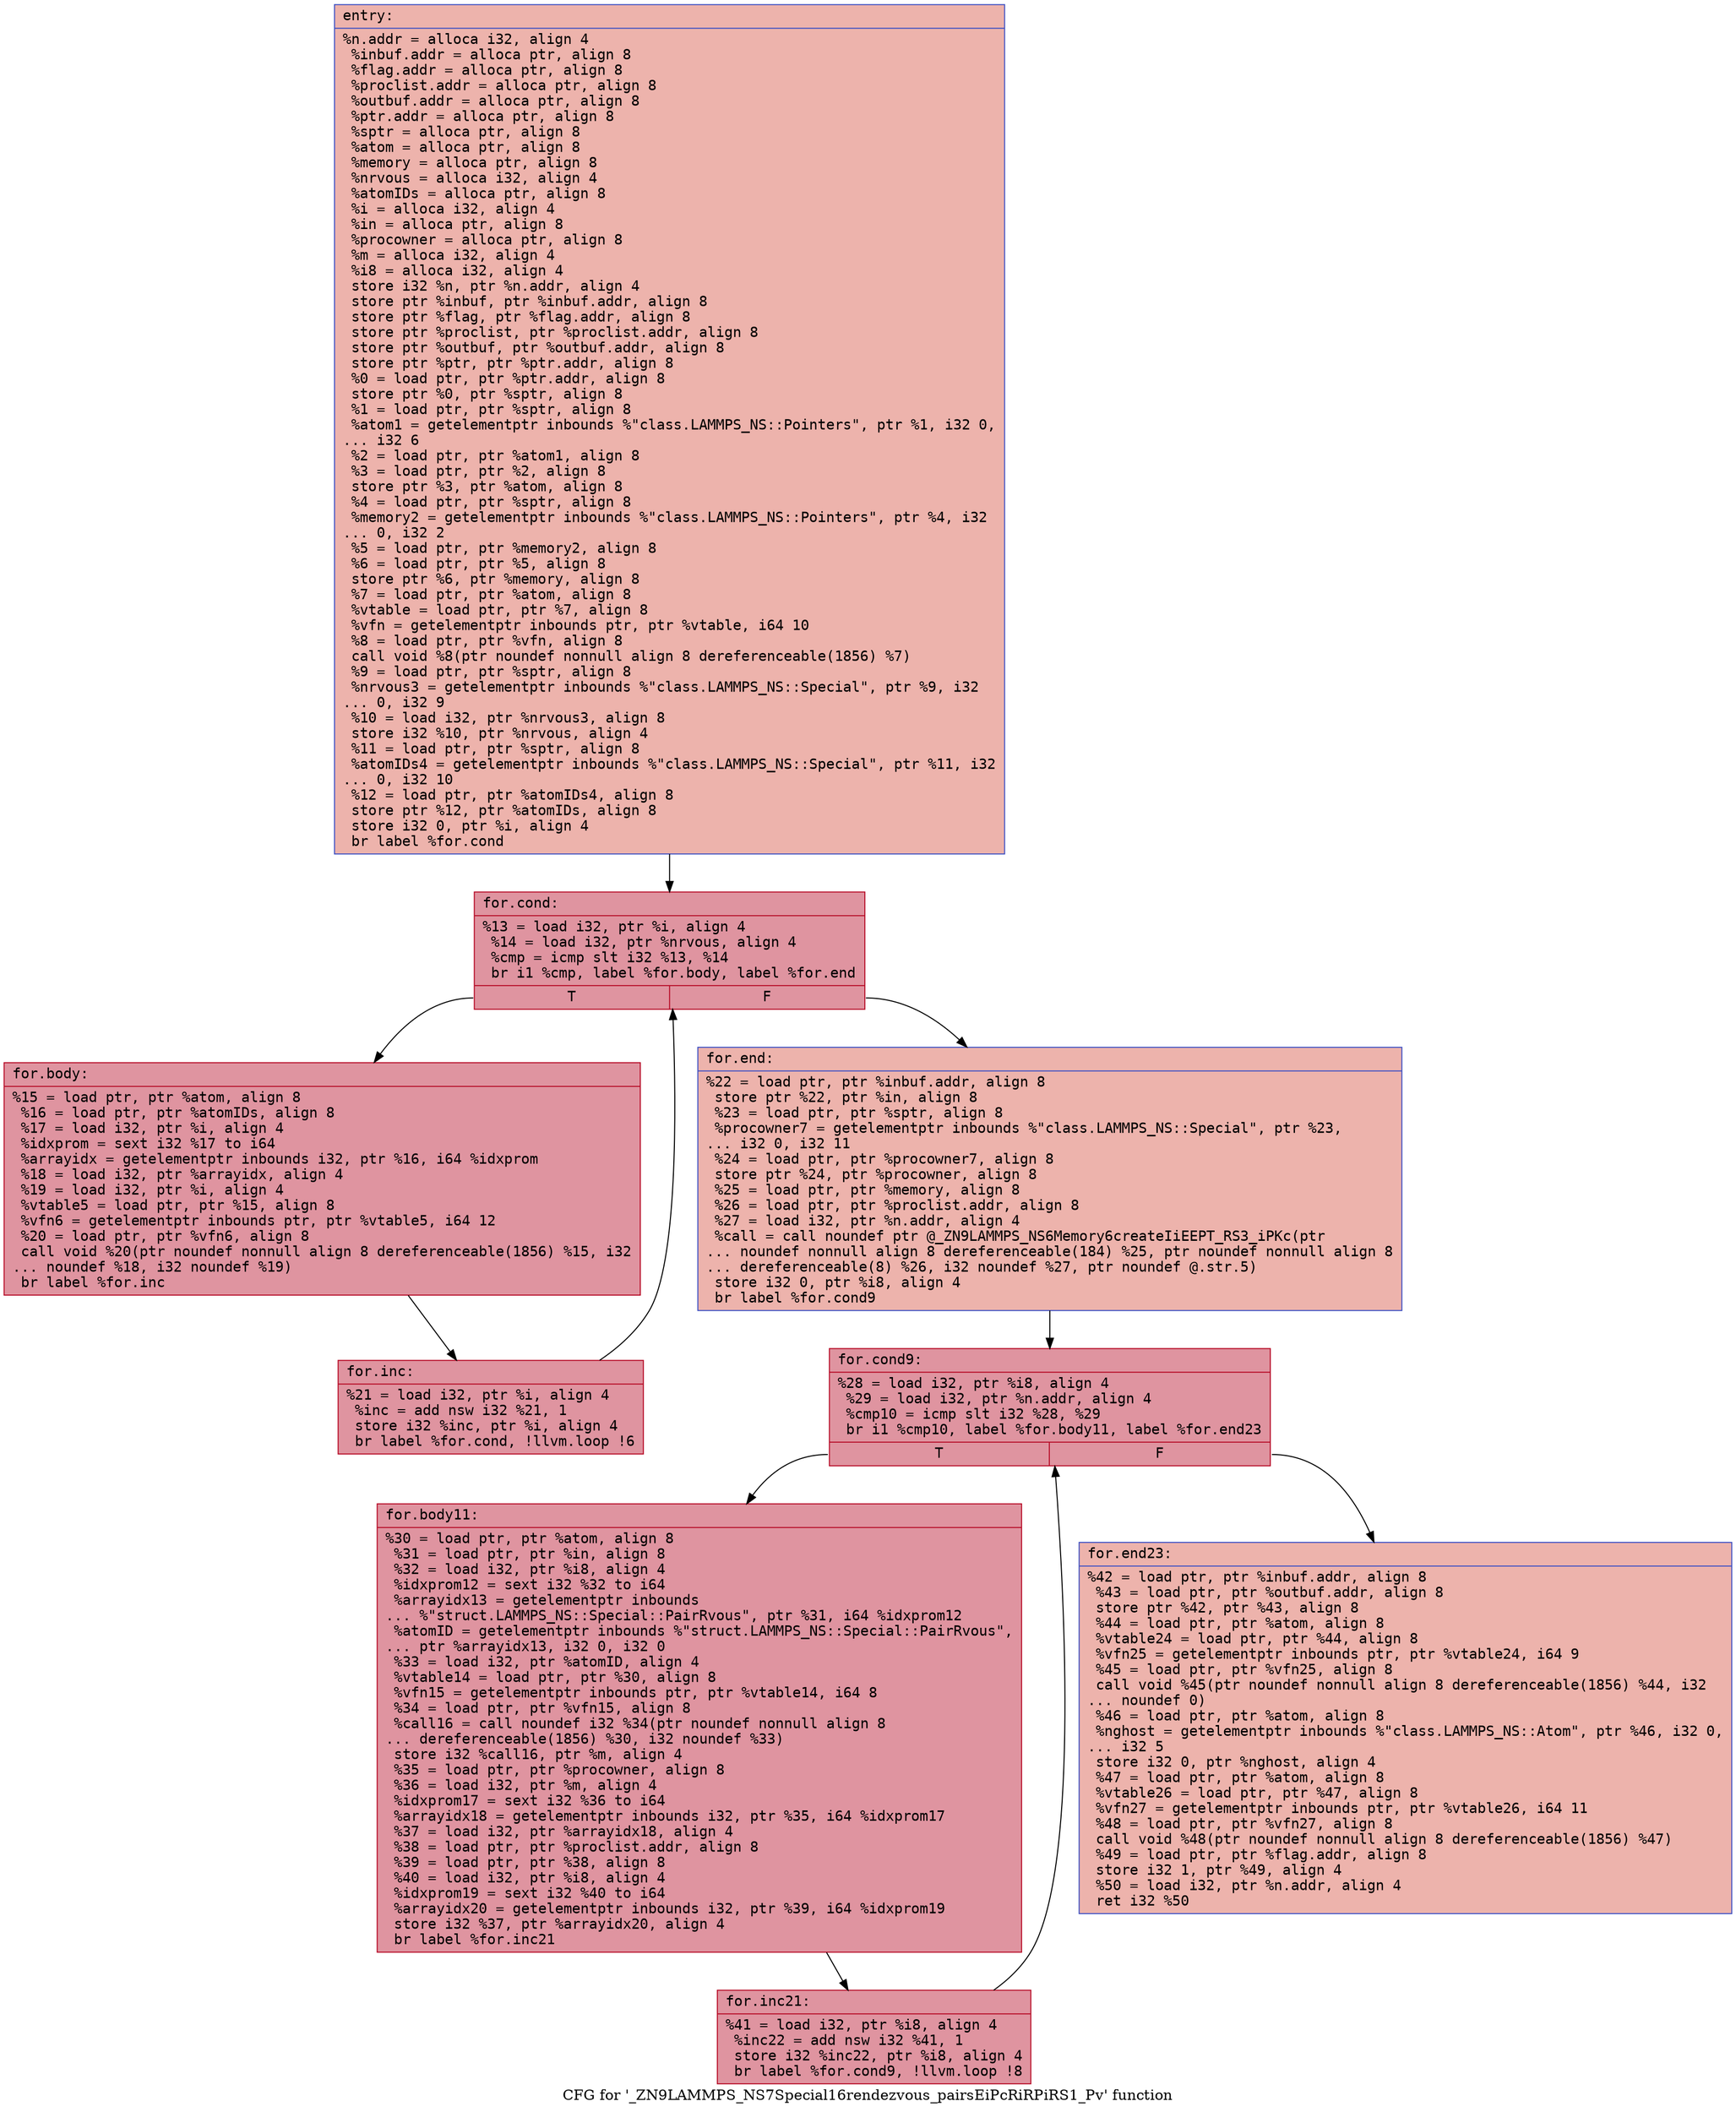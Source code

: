 digraph "CFG for '_ZN9LAMMPS_NS7Special16rendezvous_pairsEiPcRiRPiRS1_Pv' function" {
	label="CFG for '_ZN9LAMMPS_NS7Special16rendezvous_pairsEiPcRiRPiRS1_Pv' function";

	Node0x555def935d00 [shape=record,color="#3d50c3ff", style=filled, fillcolor="#d6524470" fontname="Courier",label="{entry:\l|  %n.addr = alloca i32, align 4\l  %inbuf.addr = alloca ptr, align 8\l  %flag.addr = alloca ptr, align 8\l  %proclist.addr = alloca ptr, align 8\l  %outbuf.addr = alloca ptr, align 8\l  %ptr.addr = alloca ptr, align 8\l  %sptr = alloca ptr, align 8\l  %atom = alloca ptr, align 8\l  %memory = alloca ptr, align 8\l  %nrvous = alloca i32, align 4\l  %atomIDs = alloca ptr, align 8\l  %i = alloca i32, align 4\l  %in = alloca ptr, align 8\l  %procowner = alloca ptr, align 8\l  %m = alloca i32, align 4\l  %i8 = alloca i32, align 4\l  store i32 %n, ptr %n.addr, align 4\l  store ptr %inbuf, ptr %inbuf.addr, align 8\l  store ptr %flag, ptr %flag.addr, align 8\l  store ptr %proclist, ptr %proclist.addr, align 8\l  store ptr %outbuf, ptr %outbuf.addr, align 8\l  store ptr %ptr, ptr %ptr.addr, align 8\l  %0 = load ptr, ptr %ptr.addr, align 8\l  store ptr %0, ptr %sptr, align 8\l  %1 = load ptr, ptr %sptr, align 8\l  %atom1 = getelementptr inbounds %\"class.LAMMPS_NS::Pointers\", ptr %1, i32 0,\l... i32 6\l  %2 = load ptr, ptr %atom1, align 8\l  %3 = load ptr, ptr %2, align 8\l  store ptr %3, ptr %atom, align 8\l  %4 = load ptr, ptr %sptr, align 8\l  %memory2 = getelementptr inbounds %\"class.LAMMPS_NS::Pointers\", ptr %4, i32\l... 0, i32 2\l  %5 = load ptr, ptr %memory2, align 8\l  %6 = load ptr, ptr %5, align 8\l  store ptr %6, ptr %memory, align 8\l  %7 = load ptr, ptr %atom, align 8\l  %vtable = load ptr, ptr %7, align 8\l  %vfn = getelementptr inbounds ptr, ptr %vtable, i64 10\l  %8 = load ptr, ptr %vfn, align 8\l  call void %8(ptr noundef nonnull align 8 dereferenceable(1856) %7)\l  %9 = load ptr, ptr %sptr, align 8\l  %nrvous3 = getelementptr inbounds %\"class.LAMMPS_NS::Special\", ptr %9, i32\l... 0, i32 9\l  %10 = load i32, ptr %nrvous3, align 8\l  store i32 %10, ptr %nrvous, align 4\l  %11 = load ptr, ptr %sptr, align 8\l  %atomIDs4 = getelementptr inbounds %\"class.LAMMPS_NS::Special\", ptr %11, i32\l... 0, i32 10\l  %12 = load ptr, ptr %atomIDs4, align 8\l  store ptr %12, ptr %atomIDs, align 8\l  store i32 0, ptr %i, align 4\l  br label %for.cond\l}"];
	Node0x555def935d00 -> Node0x555def938140[tooltip="entry -> for.cond\nProbability 100.00%" ];
	Node0x555def938140 [shape=record,color="#b70d28ff", style=filled, fillcolor="#b70d2870" fontname="Courier",label="{for.cond:\l|  %13 = load i32, ptr %i, align 4\l  %14 = load i32, ptr %nrvous, align 4\l  %cmp = icmp slt i32 %13, %14\l  br i1 %cmp, label %for.body, label %for.end\l|{<s0>T|<s1>F}}"];
	Node0x555def938140:s0 -> Node0x555def9383e0[tooltip="for.cond -> for.body\nProbability 96.88%" ];
	Node0x555def938140:s1 -> Node0x555def938460[tooltip="for.cond -> for.end\nProbability 3.12%" ];
	Node0x555def9383e0 [shape=record,color="#b70d28ff", style=filled, fillcolor="#b70d2870" fontname="Courier",label="{for.body:\l|  %15 = load ptr, ptr %atom, align 8\l  %16 = load ptr, ptr %atomIDs, align 8\l  %17 = load i32, ptr %i, align 4\l  %idxprom = sext i32 %17 to i64\l  %arrayidx = getelementptr inbounds i32, ptr %16, i64 %idxprom\l  %18 = load i32, ptr %arrayidx, align 4\l  %19 = load i32, ptr %i, align 4\l  %vtable5 = load ptr, ptr %15, align 8\l  %vfn6 = getelementptr inbounds ptr, ptr %vtable5, i64 12\l  %20 = load ptr, ptr %vfn6, align 8\l  call void %20(ptr noundef nonnull align 8 dereferenceable(1856) %15, i32\l... noundef %18, i32 noundef %19)\l  br label %for.inc\l}"];
	Node0x555def9383e0 -> Node0x555def938c00[tooltip="for.body -> for.inc\nProbability 100.00%" ];
	Node0x555def938c00 [shape=record,color="#b70d28ff", style=filled, fillcolor="#b70d2870" fontname="Courier",label="{for.inc:\l|  %21 = load i32, ptr %i, align 4\l  %inc = add nsw i32 %21, 1\l  store i32 %inc, ptr %i, align 4\l  br label %for.cond, !llvm.loop !6\l}"];
	Node0x555def938c00 -> Node0x555def938140[tooltip="for.inc -> for.cond\nProbability 100.00%" ];
	Node0x555def938460 [shape=record,color="#3d50c3ff", style=filled, fillcolor="#d6524470" fontname="Courier",label="{for.end:\l|  %22 = load ptr, ptr %inbuf.addr, align 8\l  store ptr %22, ptr %in, align 8\l  %23 = load ptr, ptr %sptr, align 8\l  %procowner7 = getelementptr inbounds %\"class.LAMMPS_NS::Special\", ptr %23,\l... i32 0, i32 11\l  %24 = load ptr, ptr %procowner7, align 8\l  store ptr %24, ptr %procowner, align 8\l  %25 = load ptr, ptr %memory, align 8\l  %26 = load ptr, ptr %proclist.addr, align 8\l  %27 = load i32, ptr %n.addr, align 4\l  %call = call noundef ptr @_ZN9LAMMPS_NS6Memory6createIiEEPT_RS3_iPKc(ptr\l... noundef nonnull align 8 dereferenceable(184) %25, ptr noundef nonnull align 8\l... dereferenceable(8) %26, i32 noundef %27, ptr noundef @.str.5)\l  store i32 0, ptr %i8, align 4\l  br label %for.cond9\l}"];
	Node0x555def938460 -> Node0x555def939790[tooltip="for.end -> for.cond9\nProbability 100.00%" ];
	Node0x555def939790 [shape=record,color="#b70d28ff", style=filled, fillcolor="#b70d2870" fontname="Courier",label="{for.cond9:\l|  %28 = load i32, ptr %i8, align 4\l  %29 = load i32, ptr %n.addr, align 4\l  %cmp10 = icmp slt i32 %28, %29\l  br i1 %cmp10, label %for.body11, label %for.end23\l|{<s0>T|<s1>F}}"];
	Node0x555def939790:s0 -> Node0x555def9399e0[tooltip="for.cond9 -> for.body11\nProbability 96.88%" ];
	Node0x555def939790:s1 -> Node0x555def939a60[tooltip="for.cond9 -> for.end23\nProbability 3.12%" ];
	Node0x555def9399e0 [shape=record,color="#b70d28ff", style=filled, fillcolor="#b70d2870" fontname="Courier",label="{for.body11:\l|  %30 = load ptr, ptr %atom, align 8\l  %31 = load ptr, ptr %in, align 8\l  %32 = load i32, ptr %i8, align 4\l  %idxprom12 = sext i32 %32 to i64\l  %arrayidx13 = getelementptr inbounds\l... %\"struct.LAMMPS_NS::Special::PairRvous\", ptr %31, i64 %idxprom12\l  %atomID = getelementptr inbounds %\"struct.LAMMPS_NS::Special::PairRvous\",\l... ptr %arrayidx13, i32 0, i32 0\l  %33 = load i32, ptr %atomID, align 4\l  %vtable14 = load ptr, ptr %30, align 8\l  %vfn15 = getelementptr inbounds ptr, ptr %vtable14, i64 8\l  %34 = load ptr, ptr %vfn15, align 8\l  %call16 = call noundef i32 %34(ptr noundef nonnull align 8\l... dereferenceable(1856) %30, i32 noundef %33)\l  store i32 %call16, ptr %m, align 4\l  %35 = load ptr, ptr %procowner, align 8\l  %36 = load i32, ptr %m, align 4\l  %idxprom17 = sext i32 %36 to i64\l  %arrayidx18 = getelementptr inbounds i32, ptr %35, i64 %idxprom17\l  %37 = load i32, ptr %arrayidx18, align 4\l  %38 = load ptr, ptr %proclist.addr, align 8\l  %39 = load ptr, ptr %38, align 8\l  %40 = load i32, ptr %i8, align 4\l  %idxprom19 = sext i32 %40 to i64\l  %arrayidx20 = getelementptr inbounds i32, ptr %39, i64 %idxprom19\l  store i32 %37, ptr %arrayidx20, align 4\l  br label %for.inc21\l}"];
	Node0x555def9399e0 -> Node0x555def797530[tooltip="for.body11 -> for.inc21\nProbability 100.00%" ];
	Node0x555def797530 [shape=record,color="#b70d28ff", style=filled, fillcolor="#b70d2870" fontname="Courier",label="{for.inc21:\l|  %41 = load i32, ptr %i8, align 4\l  %inc22 = add nsw i32 %41, 1\l  store i32 %inc22, ptr %i8, align 4\l  br label %for.cond9, !llvm.loop !8\l}"];
	Node0x555def797530 -> Node0x555def939790[tooltip="for.inc21 -> for.cond9\nProbability 100.00%" ];
	Node0x555def939a60 [shape=record,color="#3d50c3ff", style=filled, fillcolor="#d6524470" fontname="Courier",label="{for.end23:\l|  %42 = load ptr, ptr %inbuf.addr, align 8\l  %43 = load ptr, ptr %outbuf.addr, align 8\l  store ptr %42, ptr %43, align 8\l  %44 = load ptr, ptr %atom, align 8\l  %vtable24 = load ptr, ptr %44, align 8\l  %vfn25 = getelementptr inbounds ptr, ptr %vtable24, i64 9\l  %45 = load ptr, ptr %vfn25, align 8\l  call void %45(ptr noundef nonnull align 8 dereferenceable(1856) %44, i32\l... noundef 0)\l  %46 = load ptr, ptr %atom, align 8\l  %nghost = getelementptr inbounds %\"class.LAMMPS_NS::Atom\", ptr %46, i32 0,\l... i32 5\l  store i32 0, ptr %nghost, align 4\l  %47 = load ptr, ptr %atom, align 8\l  %vtable26 = load ptr, ptr %47, align 8\l  %vfn27 = getelementptr inbounds ptr, ptr %vtable26, i64 11\l  %48 = load ptr, ptr %vfn27, align 8\l  call void %48(ptr noundef nonnull align 8 dereferenceable(1856) %47)\l  %49 = load ptr, ptr %flag.addr, align 8\l  store i32 1, ptr %49, align 4\l  %50 = load i32, ptr %n.addr, align 4\l  ret i32 %50\l}"];
}
